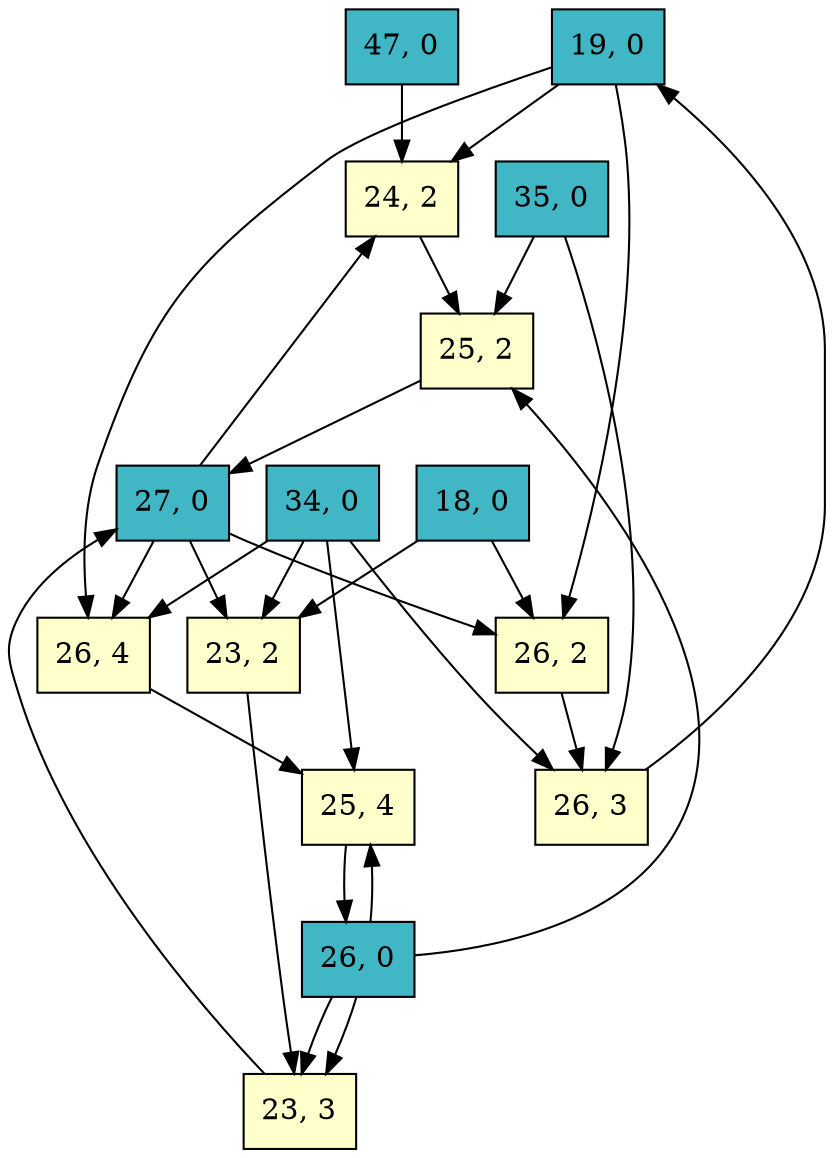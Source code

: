 digraph unnamed {

	Node0x54ae0e0 [shape=record,pos="19,0!",style=filled,fillcolor="/ylgnbu5/3",label="{19, 0}"];
	Node0x54ae0e0 -> Node0x54e4500;
	Node0x54ae0e0 -> Node0x54e5b20;
	Node0x54ae0e0 -> Node0x54ccb50;
	Node0x54c1250 [shape=record,pos="34,0!",style=filled,fillcolor="/ylgnbu5/3",label="{34, 0}"];
	Node0x54c1250 -> Node0x54e6ec0;
	Node0x54c1250 -> Node0x54c5ba0;
	Node0x54c1250 -> Node0x54cdb50;
	Node0x54c1250 -> Node0x54ccb50;
	Node0x54c4070 [shape=record,pos="27,0!",style=filled,fillcolor="/ylgnbu5/3",label="{27, 0}"];
	Node0x54c4070 -> Node0x54e4500;
	Node0x54c4070 -> Node0x54cdb50;
	Node0x54c4070 -> Node0x54e5b20;
	Node0x54c4070 -> Node0x54ccb50;
	Node0x54c8890 [shape=record,pos="18,0!",style=filled,fillcolor="/ylgnbu5/3",label="{18, 0}"];
	Node0x54c8890 -> Node0x54e5b20;
	Node0x54c8890 -> Node0x54cdb50;
	Node0x54c8b00 [shape=record,pos="35,0!",style=filled,fillcolor="/ylgnbu5/3",label="{35, 0}"];
	Node0x54c8b00 -> Node0x54e45e0;
	Node0x54c8b00 -> Node0x54e6ec0;
	Node0x54cb870 [shape=record,pos="47,0!",style=filled,fillcolor="/ylgnbu5/3",label="{47, 0}"];
	Node0x54cb870 -> Node0x54e4500;
	Node0x54cca50 [shape=record,pos="26,0!",style=filled,fillcolor="/ylgnbu5/3",label="{26, 0}"];
	Node0x54cca50 -> Node0x54e45e0;
	Node0x54cca50 -> Node0x54ac360;
	Node0x54cca50 -> Node0x54ac360;
	Node0x54cca50 -> Node0x54c5ba0;
	Node0x54ccb50 [shape=record,pos="26,4!",style=filled,fillcolor="/ylgnbu5/1",label="{26, 4}"];
	Node0x54ccb50 -> Node0x54c5ba0;
	Node0x54c5ba0 [shape=record,pos="25,4!",style=filled,fillcolor="/ylgnbu5/1",label="{25, 4}"];
	Node0x54c5ba0 -> Node0x54cca50;
	Node0x54cdb50 [shape=record,pos="23,2!",style=filled,fillcolor="/ylgnbu5/1",label="{23, 2}"];
	Node0x54cdb50 -> Node0x54ac360;
	Node0x54ac360 [shape=record,pos="23,3!",style=filled,fillcolor="/ylgnbu5/1",label="{23, 3}"];
	Node0x54ac360 -> Node0x54c4070;
	Node0x54e5b20 [shape=record,pos="26,2!",style=filled,fillcolor="/ylgnbu5/1",label="{26, 2}"];
	Node0x54e5b20 -> Node0x54e6ec0;
	Node0x54e6ec0 [shape=record,pos="26,3!",style=filled,fillcolor="/ylgnbu5/1",label="{26, 3}"];
	Node0x54e6ec0 -> Node0x54ae0e0;
	Node0x54e4500 [shape=record,pos="24,2!",style=filled,fillcolor="/ylgnbu5/1",label="{24, 2}"];
	Node0x54e4500 -> Node0x54e45e0;
	Node0x54e45e0 [shape=record,pos="25,2!",style=filled,fillcolor="/ylgnbu5/1",label="{25, 2}"];
	Node0x54e45e0 -> Node0x54c4070;
}
